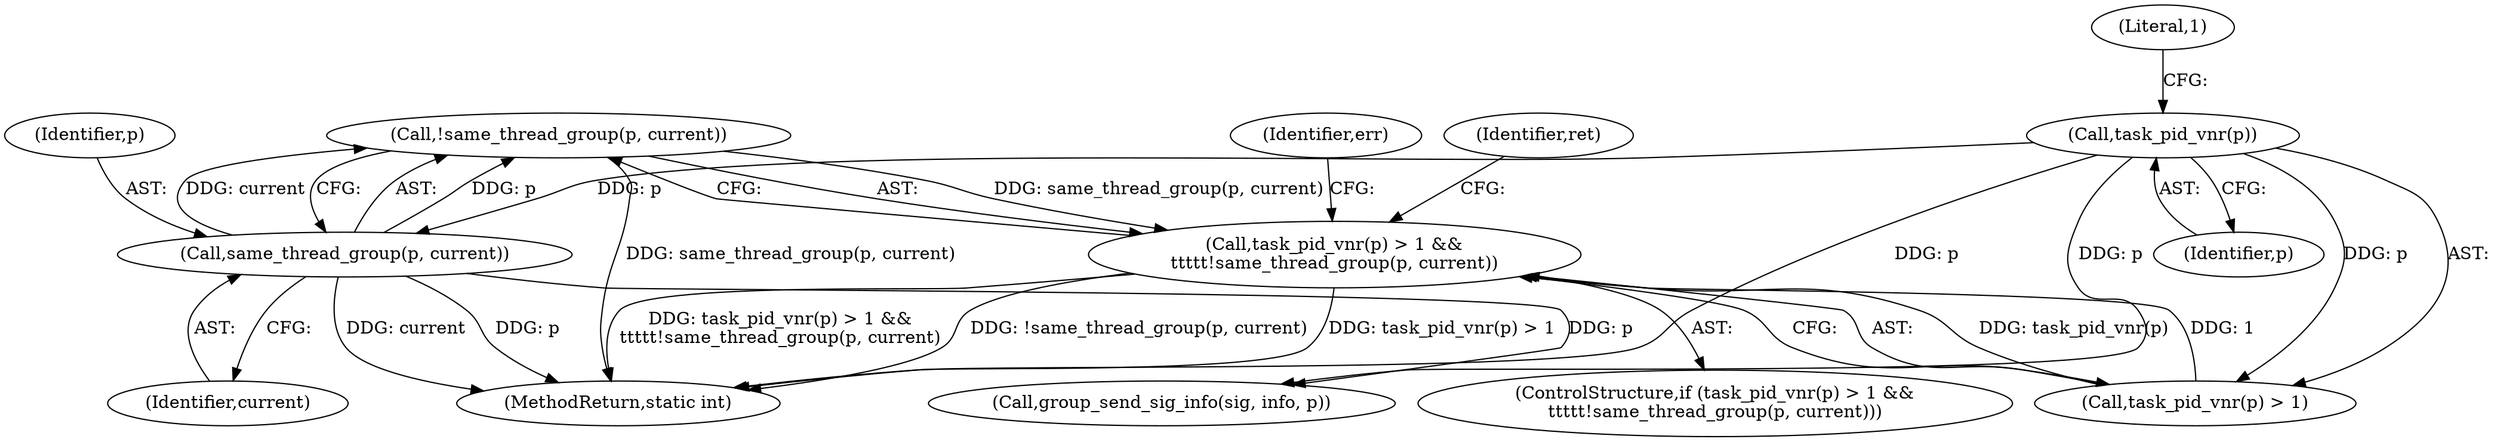 digraph "0_linux_4ea77014af0d6205b05503d1c7aac6eace11d473@API" {
"1000169" [label="(Call,!same_thread_group(p, current))"];
"1000170" [label="(Call,same_thread_group(p, current))"];
"1000166" [label="(Call,task_pid_vnr(p))"];
"1000164" [label="(Call,task_pid_vnr(p) > 1 &&\n\t\t\t\t\t!same_thread_group(p, current))"];
"1000163" [label="(ControlStructure,if (task_pid_vnr(p) > 1 &&\n\t\t\t\t\t!same_thread_group(p, current)))"];
"1000166" [label="(Call,task_pid_vnr(p))"];
"1000176" [label="(Identifier,err)"];
"1000167" [label="(Identifier,p)"];
"1000170" [label="(Call,same_thread_group(p, current))"];
"1000203" [label="(MethodReturn,static int)"];
"1000172" [label="(Identifier,current)"];
"1000177" [label="(Call,group_send_sig_info(sig, info, p))"];
"1000171" [label="(Identifier,p)"];
"1000165" [label="(Call,task_pid_vnr(p) > 1)"];
"1000192" [label="(Identifier,ret)"];
"1000164" [label="(Call,task_pid_vnr(p) > 1 &&\n\t\t\t\t\t!same_thread_group(p, current))"];
"1000169" [label="(Call,!same_thread_group(p, current))"];
"1000168" [label="(Literal,1)"];
"1000169" -> "1000164"  [label="AST: "];
"1000169" -> "1000170"  [label="CFG: "];
"1000170" -> "1000169"  [label="AST: "];
"1000164" -> "1000169"  [label="CFG: "];
"1000169" -> "1000203"  [label="DDG: same_thread_group(p, current)"];
"1000169" -> "1000164"  [label="DDG: same_thread_group(p, current)"];
"1000170" -> "1000169"  [label="DDG: p"];
"1000170" -> "1000169"  [label="DDG: current"];
"1000170" -> "1000172"  [label="CFG: "];
"1000171" -> "1000170"  [label="AST: "];
"1000172" -> "1000170"  [label="AST: "];
"1000170" -> "1000203"  [label="DDG: current"];
"1000170" -> "1000203"  [label="DDG: p"];
"1000166" -> "1000170"  [label="DDG: p"];
"1000170" -> "1000177"  [label="DDG: p"];
"1000166" -> "1000165"  [label="AST: "];
"1000166" -> "1000167"  [label="CFG: "];
"1000167" -> "1000166"  [label="AST: "];
"1000168" -> "1000166"  [label="CFG: "];
"1000166" -> "1000203"  [label="DDG: p"];
"1000166" -> "1000165"  [label="DDG: p"];
"1000166" -> "1000177"  [label="DDG: p"];
"1000164" -> "1000163"  [label="AST: "];
"1000164" -> "1000165"  [label="CFG: "];
"1000165" -> "1000164"  [label="AST: "];
"1000176" -> "1000164"  [label="CFG: "];
"1000192" -> "1000164"  [label="CFG: "];
"1000164" -> "1000203"  [label="DDG: task_pid_vnr(p) > 1 &&\n\t\t\t\t\t!same_thread_group(p, current)"];
"1000164" -> "1000203"  [label="DDG: !same_thread_group(p, current)"];
"1000164" -> "1000203"  [label="DDG: task_pid_vnr(p) > 1"];
"1000165" -> "1000164"  [label="DDG: task_pid_vnr(p)"];
"1000165" -> "1000164"  [label="DDG: 1"];
}
